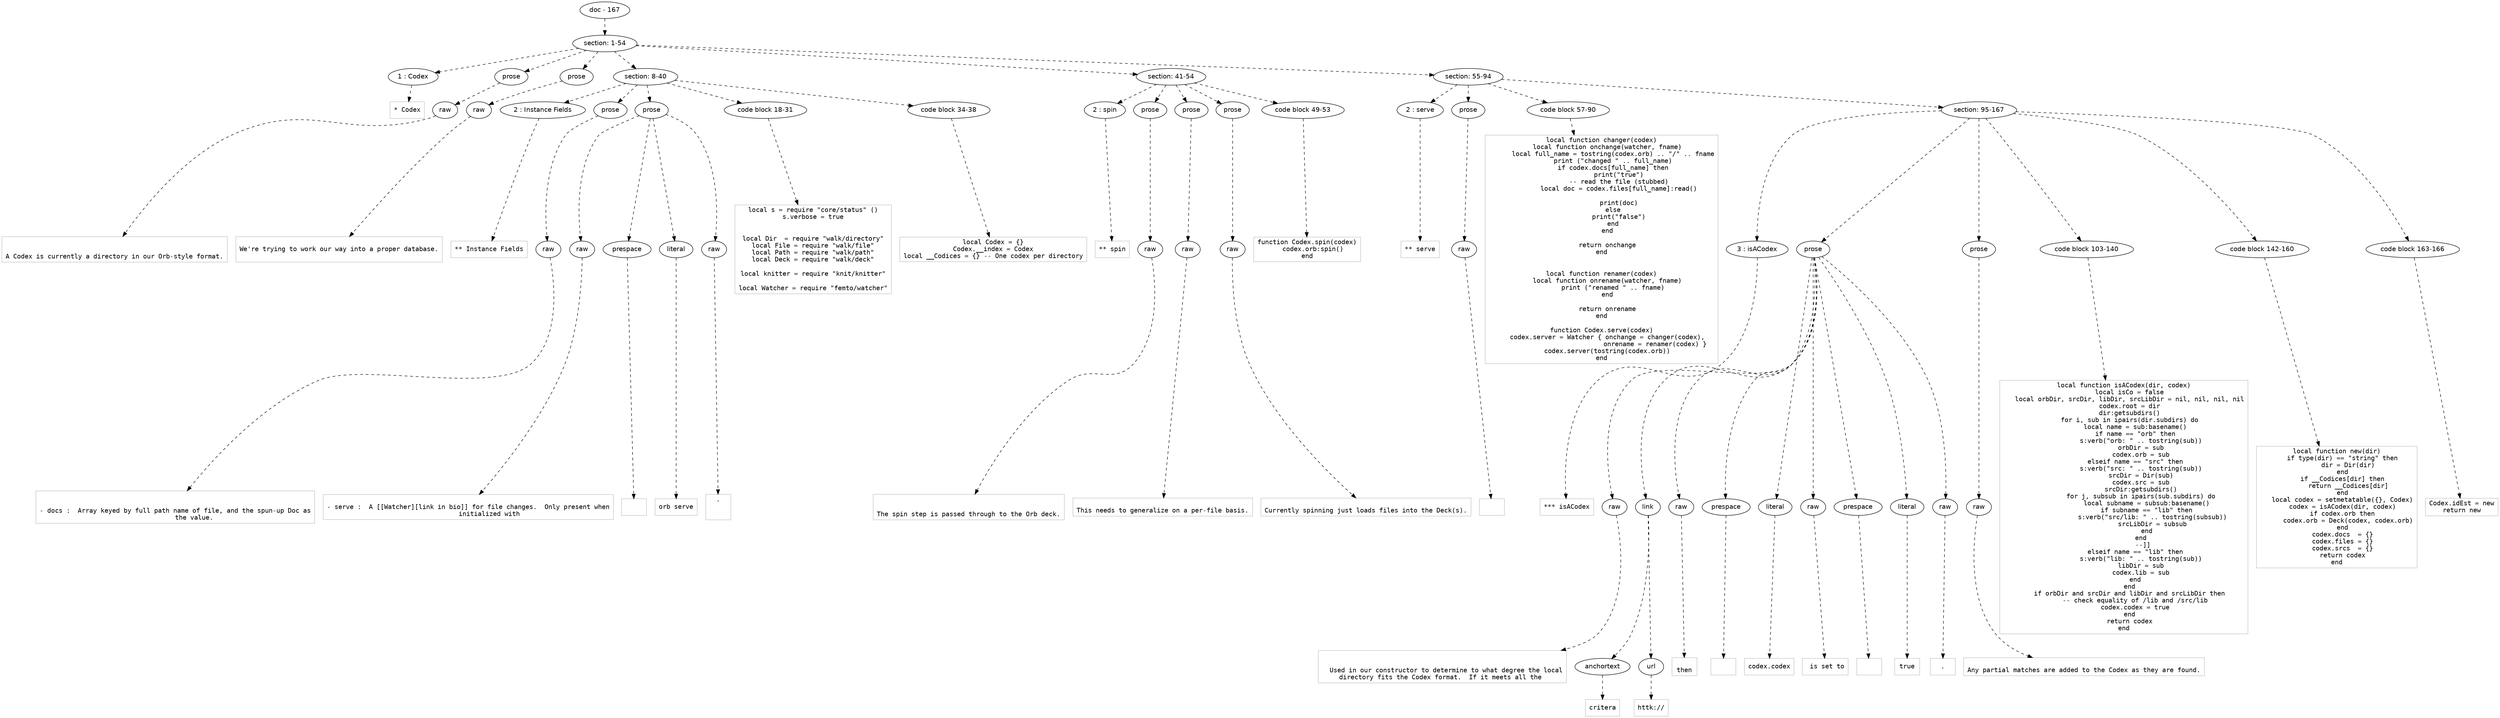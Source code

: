 digraph lpegNode {

node [fontname=Helvetica]
edge [style=dashed]

doc_0 [label="doc - 167"]


doc_0 -> { section_1}
{rank=same; section_1}

section_1 [label="section: 1-54"]


// END RANK doc_0

section_1 -> { header_2 prose_3 prose_4 section_5 section_6 section_7}
{rank=same; header_2 prose_3 prose_4 section_5 section_6 section_7}

header_2 [label="1 : Codex"]

prose_3 [label="prose"]

prose_4 [label="prose"]

section_5 [label="section: 8-40"]

section_6 [label="section: 41-54"]

section_7 [label="section: 55-94"]


// END RANK section_1

header_2 -> leaf_8
leaf_8  [color=Gray,shape=rectangle,fontname=Inconsolata,label="* Codex"]
// END RANK header_2

prose_3 -> { raw_9}
{rank=same; raw_9}

raw_9 [label="raw"]


// END RANK prose_3

raw_9 -> leaf_10
leaf_10  [color=Gray,shape=rectangle,fontname=Inconsolata,label="

A Codex is currently a directory in our Orb-style format.
"]
// END RANK raw_9

prose_4 -> { raw_11}
{rank=same; raw_11}

raw_11 [label="raw"]


// END RANK prose_4

raw_11 -> leaf_12
leaf_12  [color=Gray,shape=rectangle,fontname=Inconsolata,label="
We're trying to work our way into a proper database.

"]
// END RANK raw_11

section_5 -> { header_13 prose_14 prose_15 codeblock_16 codeblock_17}
{rank=same; header_13 prose_14 prose_15 codeblock_16 codeblock_17}

header_13 [label="2 : Instance Fields"]

prose_14 [label="prose"]

prose_15 [label="prose"]

codeblock_16 [label="code block 18-31"]

codeblock_17 [label="code block 34-38"]


// END RANK section_5

header_13 -> leaf_18
leaf_18  [color=Gray,shape=rectangle,fontname=Inconsolata,label="** Instance Fields"]
// END RANK header_13

prose_14 -> { raw_19}
{rank=same; raw_19}

raw_19 [label="raw"]


// END RANK prose_14

raw_19 -> leaf_20
leaf_20  [color=Gray,shape=rectangle,fontname=Inconsolata,label="

- docs :  Array keyed by full path name of file, and the spun-up Doc as
          the value.
"]
// END RANK raw_19

prose_15 -> { raw_21 prespace_22 literal_23 raw_24}
{rank=same; raw_21 prespace_22 literal_23 raw_24}

raw_21 [label="raw"]

prespace_22 [label="prespace"]

literal_23 [label="literal"]

raw_24 [label="raw"]


// END RANK prose_15

raw_21 -> leaf_25
leaf_25  [color=Gray,shape=rectangle,fontname=Inconsolata,label="
- serve :  A [[Watcher][link in bio]] for file changes.  Only present when
           initialized with"]
// END RANK raw_21

prespace_22 -> leaf_26
leaf_26  [color=Gray,shape=rectangle,fontname=Inconsolata,label=" "]
// END RANK prespace_22

literal_23 -> leaf_27
leaf_27  [color=Gray,shape=rectangle,fontname=Inconsolata,label="orb serve"]
// END RANK literal_23

raw_24 -> leaf_28
leaf_28  [color=Gray,shape=rectangle,fontname=Inconsolata,label=".


"]
// END RANK raw_24

codeblock_16 -> leaf_29
leaf_29  [color=Gray,shape=rectangle,fontname=Inconsolata,label="local s = require \"core/status\" ()
s.verbose = true


local Dir  = require \"walk/directory\"
local File = require \"walk/file\"
local Path = require \"walk/path\"
local Deck = require \"walk/deck\"

local knitter = require \"knit/knitter\"

local Watcher = require \"femto/watcher\""]
// END RANK codeblock_16

codeblock_17 -> leaf_30
leaf_30  [color=Gray,shape=rectangle,fontname=Inconsolata,label="local Codex = {}
Codex.__index = Codex
local __Codices = {} -- One codex per directory"]
// END RANK codeblock_17

section_6 -> { header_31 prose_32 prose_33 prose_34 codeblock_35}
{rank=same; header_31 prose_32 prose_33 prose_34 codeblock_35}

header_31 [label="2 : spin"]

prose_32 [label="prose"]

prose_33 [label="prose"]

prose_34 [label="prose"]

codeblock_35 [label="code block 49-53"]


// END RANK section_6

header_31 -> leaf_36
leaf_36  [color=Gray,shape=rectangle,fontname=Inconsolata,label="** spin"]
// END RANK header_31

prose_32 -> { raw_37}
{rank=same; raw_37}

raw_37 [label="raw"]


// END RANK prose_32

raw_37 -> leaf_38
leaf_38  [color=Gray,shape=rectangle,fontname=Inconsolata,label="

The spin step is passed through to the Orb deck.
"]
// END RANK raw_37

prose_33 -> { raw_39}
{rank=same; raw_39}

raw_39 [label="raw"]


// END RANK prose_33

raw_39 -> leaf_40
leaf_40  [color=Gray,shape=rectangle,fontname=Inconsolata,label="
This needs to generalize on a per-file basis.
"]
// END RANK raw_39

prose_34 -> { raw_41}
{rank=same; raw_41}

raw_41 [label="raw"]


// END RANK prose_34

raw_41 -> leaf_42
leaf_42  [color=Gray,shape=rectangle,fontname=Inconsolata,label="
Currently spinning just loads files into the Deck(s).
"]
// END RANK raw_41

codeblock_35 -> leaf_43
leaf_43  [color=Gray,shape=rectangle,fontname=Inconsolata,label="function Codex.spin(codex)
   codex.orb:spin()
end"]
// END RANK codeblock_35

section_7 -> { header_44 prose_45 codeblock_46 section_47}
{rank=same; header_44 prose_45 codeblock_46 section_47}

header_44 [label="2 : serve"]

prose_45 [label="prose"]

codeblock_46 [label="code block 57-90"]

section_47 [label="section: 95-167"]


// END RANK section_7

header_44 -> leaf_48
leaf_48  [color=Gray,shape=rectangle,fontname=Inconsolata,label="** serve"]
// END RANK header_44

prose_45 -> { raw_49}
{rank=same; raw_49}

raw_49 [label="raw"]


// END RANK prose_45

raw_49 -> leaf_50
leaf_50  [color=Gray,shape=rectangle,fontname=Inconsolata,label="
"]
// END RANK raw_49

codeblock_46 -> leaf_51
leaf_51  [color=Gray,shape=rectangle,fontname=Inconsolata,label="local function changer(codex)
   local function onchange(watcher, fname)
      local full_name = tostring(codex.orb) .. \"/\" .. fname
      print (\"changed \" .. full_name)
      if codex.docs[full_name] then
         print(\"true\")
         -- read the file (stubbed)
         local doc = codex.files[full_name]:read()

         print(doc)
      else
         print(\"false\")
      end
   end

   return onchange
end


local function renamer(codex)
   local function onrename(watcher, fname)
      print (\"renamed \" .. fname)
   end

   return onrename
end

function Codex.serve(codex)
   codex.server = Watcher { onchange = changer(codex),
                            onrename = renamer(codex) }
   codex.server(tostring(codex.orb))
end"]
// END RANK codeblock_46

section_47 -> { header_52 prose_53 prose_54 codeblock_55 codeblock_56 codeblock_57}
{rank=same; header_52 prose_53 prose_54 codeblock_55 codeblock_56 codeblock_57}

header_52 [label="3 : isACodex"]

prose_53 [label="prose"]

prose_54 [label="prose"]

codeblock_55 [label="code block 103-140"]

codeblock_56 [label="code block 142-160"]

codeblock_57 [label="code block 163-166"]


// END RANK section_47

header_52 -> leaf_58
leaf_58  [color=Gray,shape=rectangle,fontname=Inconsolata,label="*** isACodex"]
// END RANK header_52

prose_53 -> { raw_59 link_60 raw_61 prespace_62 literal_63 raw_64 prespace_65 literal_66 raw_67}
{rank=same; raw_59 link_60 raw_61 prespace_62 literal_63 raw_64 prespace_65 literal_66 raw_67}

raw_59 [label="raw"]

link_60 [label="link"]

raw_61 [label="raw"]

prespace_62 [label="prespace"]

literal_63 [label="literal"]

raw_64 [label="raw"]

prespace_65 [label="prespace"]

literal_66 [label="literal"]

raw_67 [label="raw"]


// END RANK prose_53

raw_59 -> leaf_68
leaf_68  [color=Gray,shape=rectangle,fontname=Inconsolata,label="

  Used in our constructor to determine to what degree the local
directory fits the Codex format.  If it meets all the "]
// END RANK raw_59

link_60 -> { anchortext_69 url_70}
{rank=same; anchortext_69 url_70}

anchortext_69 [label="anchortext"]

url_70 [label="url"]


// END RANK link_60

anchortext_69 -> leaf_71
leaf_71  [color=Gray,shape=rectangle,fontname=Inconsolata,label="critera"]
// END RANK anchortext_69

url_70 -> leaf_72
leaf_72  [color=Gray,shape=rectangle,fontname=Inconsolata,label="httk://"]
// END RANK url_70

raw_61 -> leaf_73
leaf_73  [color=Gray,shape=rectangle,fontname=Inconsolata,label="
then"]
// END RANK raw_61

prespace_62 -> leaf_74
leaf_74  [color=Gray,shape=rectangle,fontname=Inconsolata,label=" "]
// END RANK prespace_62

literal_63 -> leaf_75
leaf_75  [color=Gray,shape=rectangle,fontname=Inconsolata,label="codex.codex"]
// END RANK literal_63

raw_64 -> leaf_76
leaf_76  [color=Gray,shape=rectangle,fontname=Inconsolata,label=" is set to"]
// END RANK raw_64

prespace_65 -> leaf_77
leaf_77  [color=Gray,shape=rectangle,fontname=Inconsolata,label=" "]
// END RANK prespace_65

literal_66 -> leaf_78
leaf_78  [color=Gray,shape=rectangle,fontname=Inconsolata,label="true"]
// END RANK literal_66

raw_67 -> leaf_79
leaf_79  [color=Gray,shape=rectangle,fontname=Inconsolata,label=".
"]
// END RANK raw_67

prose_54 -> { raw_80}
{rank=same; raw_80}

raw_80 [label="raw"]


// END RANK prose_54

raw_80 -> leaf_81
leaf_81  [color=Gray,shape=rectangle,fontname=Inconsolata,label="
Any partial matches are added to the Codex as they are found.
"]
// END RANK raw_80

codeblock_55 -> leaf_82
leaf_82  [color=Gray,shape=rectangle,fontname=Inconsolata,label="local function isACodex(dir, codex)
   local isCo = false
   local orbDir, srcDir, libDir, srcLibDir = nil, nil, nil, nil
   codex.root = dir
   dir:getsubdirs()
   for i, sub in ipairs(dir.subdirs) do
      local name = sub:basename()
      if name == \"orb\" then
         s:verb(\"orb: \" .. tostring(sub))
         orbDir = sub
         codex.orb = sub
      elseif name == \"src\" then
         s:verb(\"src: \" .. tostring(sub))
         srcDir = Dir(sub)
         codex.src = sub
         srcDir:getsubdirs()
         for j, subsub in ipairs(sub.subdirs) do
            local subname = subsub:basename()
            if subname == \"lib\" then
               s:verb(\"src/lib: \" .. tostring(subsub))
               srcLibDir = subsub
            end
         end
          --]]
      elseif name == \"lib\" then
         s:verb(\"lib: \" .. tostring(sub))
         libDir = sub
         codex.lib = sub
      end
   end
   if orbDir and srcDir and libDir and srcLibDir then
      -- check equality of /lib and /src/lib
      codex.codex = true
   end
   return codex
end"]
// END RANK codeblock_55

codeblock_56 -> leaf_83
leaf_83  [color=Gray,shape=rectangle,fontname=Inconsolata,label="local function new(dir)
   if type(dir) == \"string\" then
      dir = Dir(dir)
   end
   if __Codices[dir] then
      return __Codices[dir]
   end
   local codex = setmetatable({}, Codex)
   codex = isACodex(dir, codex)
   if codex.orb then
      codex.orb = Deck(codex, codex.orb)
   end
   codex.docs  = {}
   codex.files = {}
   codex.srcs  = {}
   return codex
end"]
// END RANK codeblock_56

codeblock_57 -> leaf_84
leaf_84  [color=Gray,shape=rectangle,fontname=Inconsolata,label="Codex.idEst = new
return new"]
// END RANK codeblock_57


}
